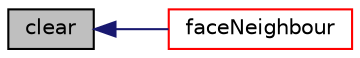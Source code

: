 digraph "clear"
{
  bgcolor="transparent";
  edge [fontname="Helvetica",fontsize="10",labelfontname="Helvetica",labelfontsize="10"];
  node [fontname="Helvetica",fontsize="10",shape=record];
  rankdir="LR";
  Node939 [label="clear",height=0.2,width=0.4,color="black", fillcolor="grey75", style="filled", fontcolor="black"];
  Node939 -> Node940 [dir="back",color="midnightblue",fontsize="10",style="solid",fontname="Helvetica"];
  Node940 [label="faceNeighbour",height=0.2,width=0.4,color="red",URL="$a22449.html#ac0226836c6afb225e82b34f85b7c5d2c"];
}
